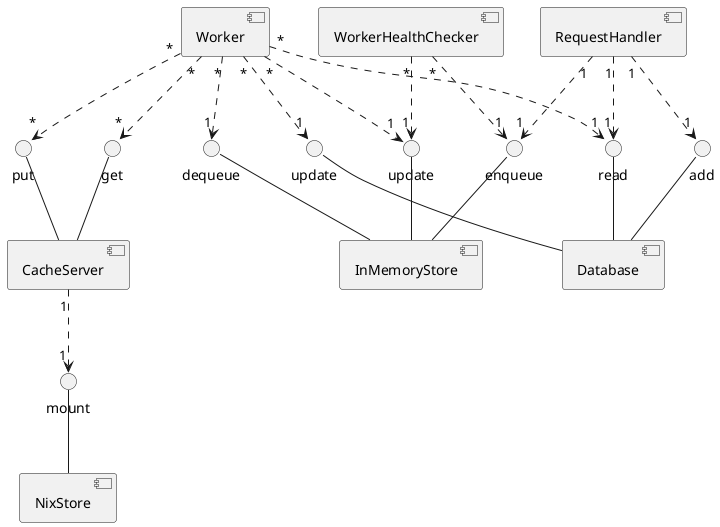 @startuml component diagram

top to bottom direction

interface "put" as cacheServerPR
interface "get" as cacheServerGR

interface "add" as databaseSubmissionAdd
interface "read" as databaseSubmissionRead
interface "update" as databaseSubmissionUpdate

interface "enqueue" as inmemoryStoreSubmissionEnqueue
interface "dequeue" as inmemoryStoreSubmissionDequeue
interface "update" as inmemoryStoreSubmissionUpdate

[NixStore] -up- mount

[Worker] "*" ..> "*" cacheServerPR
[Worker] "*" ..> "*" cacheServerGR
[Worker] "*" ..> "1" inmemoryStoreSubmissionDequeue
[Worker] "*" ..> "1" inmemoryStoreSubmissionUpdate
[Worker] "*" ..> "1" databaseSubmissionRead
[Worker] "*" ..> "1" databaseSubmissionUpdate

[WorkerHealthChecker] "*" ..> "1" inmemoryStoreSubmissionEnqueue
[WorkerHealthChecker] "*" ..> "1" inmemoryStoreSubmissionUpdate

[RequestHandler] "1" ..> "1" inmemoryStoreSubmissionEnqueue
[RequestHandler] "1" ..> "1" databaseSubmissionAdd
[RequestHandler] "1" ..> "1" databaseSubmissionRead

[Database] -up- databaseSubmissionAdd
[Database] -up- databaseSubmissionUpdate
[Database] -up- databaseSubmissionRead

[InMemoryStore] -up- inmemoryStoreSubmissionDequeue
[InMemoryStore] -up- inmemoryStoreSubmissionEnqueue
[InMemoryStore] -up- inmemoryStoreSubmissionUpdate



[CacheServer] "1" .down.> "1" mount
[CacheServer] -up- cacheServerPR
[CacheServer] -up- cacheServerGR

@enduml
